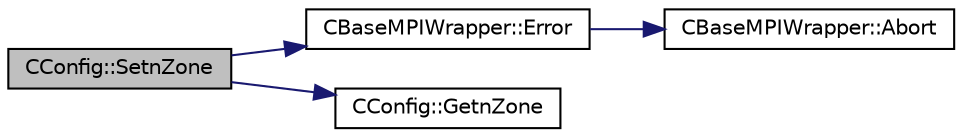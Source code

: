 digraph "CConfig::SetnZone"
{
  edge [fontname="Helvetica",fontsize="10",labelfontname="Helvetica",labelfontsize="10"];
  node [fontname="Helvetica",fontsize="10",shape=record];
  rankdir="LR";
  Node15172 [label="CConfig::SetnZone",height=0.2,width=0.4,color="black", fillcolor="grey75", style="filled", fontcolor="black"];
  Node15172 -> Node15173 [color="midnightblue",fontsize="10",style="solid",fontname="Helvetica"];
  Node15173 [label="CBaseMPIWrapper::Error",height=0.2,width=0.4,color="black", fillcolor="white", style="filled",URL="$class_c_base_m_p_i_wrapper.html#a04457c47629bda56704e6a8804833eeb"];
  Node15173 -> Node15174 [color="midnightblue",fontsize="10",style="solid",fontname="Helvetica"];
  Node15174 [label="CBaseMPIWrapper::Abort",height=0.2,width=0.4,color="black", fillcolor="white", style="filled",URL="$class_c_base_m_p_i_wrapper.html#a21ef5681e2acb532d345e9bab173ef07"];
  Node15172 -> Node15175 [color="midnightblue",fontsize="10",style="solid",fontname="Helvetica"];
  Node15175 [label="CConfig::GetnZone",height=0.2,width=0.4,color="black", fillcolor="white", style="filled",URL="$class_c_config.html#ad8a83ccc6af7a42273330d6bf596b8c0",tooltip="Provides the number of varaibles. "];
}
